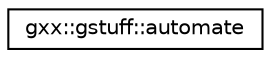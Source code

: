 digraph "Graphical Class Hierarchy"
{
  edge [fontname="Helvetica",fontsize="10",labelfontname="Helvetica",labelfontsize="10"];
  node [fontname="Helvetica",fontsize="10",shape=record];
  rankdir="LR";
  Node1 [label="gxx::gstuff::automate",height=0.2,width=0.4,color="black", fillcolor="white", style="filled",URL="$classgxx_1_1gstuff_1_1automate.html"];
}
